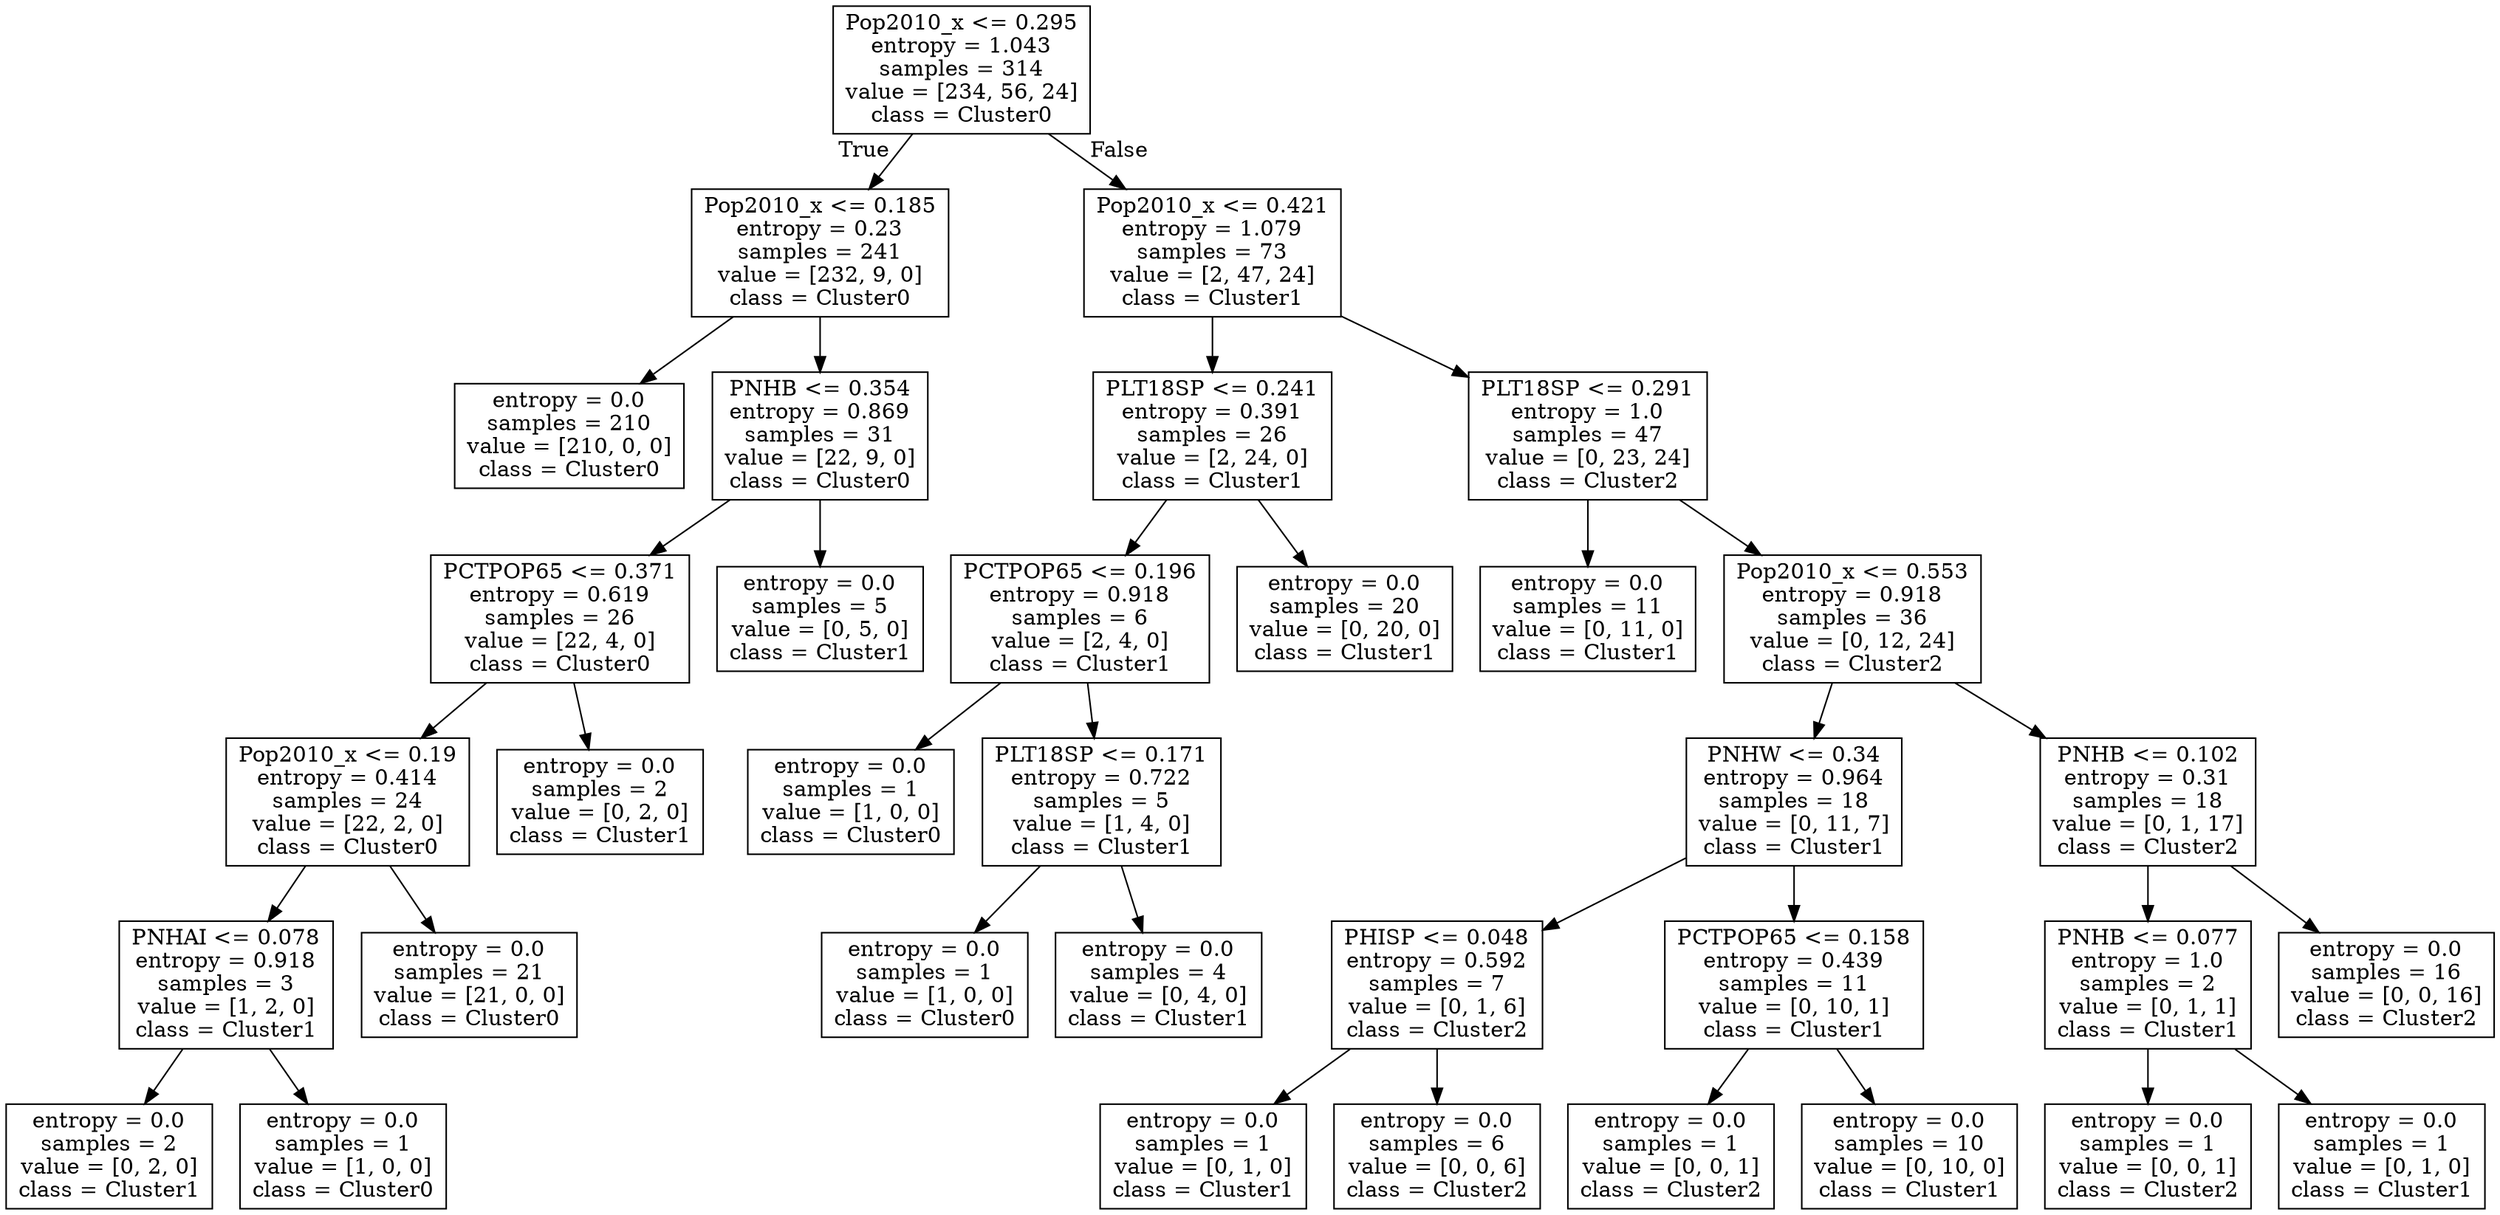 digraph Tree {
node [shape=box] ;
0 [label="Pop2010_x <= 0.295\nentropy = 1.043\nsamples = 314\nvalue = [234, 56, 24]\nclass = Cluster0"] ;
1 [label="Pop2010_x <= 0.185\nentropy = 0.23\nsamples = 241\nvalue = [232, 9, 0]\nclass = Cluster0"] ;
0 -> 1 [labeldistance=2.5, labelangle=45, headlabel="True"] ;
2 [label="entropy = 0.0\nsamples = 210\nvalue = [210, 0, 0]\nclass = Cluster0"] ;
1 -> 2 ;
3 [label="PNHB <= 0.354\nentropy = 0.869\nsamples = 31\nvalue = [22, 9, 0]\nclass = Cluster0"] ;
1 -> 3 ;
4 [label="PCTPOP65 <= 0.371\nentropy = 0.619\nsamples = 26\nvalue = [22, 4, 0]\nclass = Cluster0"] ;
3 -> 4 ;
5 [label="Pop2010_x <= 0.19\nentropy = 0.414\nsamples = 24\nvalue = [22, 2, 0]\nclass = Cluster0"] ;
4 -> 5 ;
6 [label="PNHAI <= 0.078\nentropy = 0.918\nsamples = 3\nvalue = [1, 2, 0]\nclass = Cluster1"] ;
5 -> 6 ;
7 [label="entropy = 0.0\nsamples = 2\nvalue = [0, 2, 0]\nclass = Cluster1"] ;
6 -> 7 ;
8 [label="entropy = 0.0\nsamples = 1\nvalue = [1, 0, 0]\nclass = Cluster0"] ;
6 -> 8 ;
9 [label="entropy = 0.0\nsamples = 21\nvalue = [21, 0, 0]\nclass = Cluster0"] ;
5 -> 9 ;
10 [label="entropy = 0.0\nsamples = 2\nvalue = [0, 2, 0]\nclass = Cluster1"] ;
4 -> 10 ;
11 [label="entropy = 0.0\nsamples = 5\nvalue = [0, 5, 0]\nclass = Cluster1"] ;
3 -> 11 ;
12 [label="Pop2010_x <= 0.421\nentropy = 1.079\nsamples = 73\nvalue = [2, 47, 24]\nclass = Cluster1"] ;
0 -> 12 [labeldistance=2.5, labelangle=-45, headlabel="False"] ;
13 [label="PLT18SP <= 0.241\nentropy = 0.391\nsamples = 26\nvalue = [2, 24, 0]\nclass = Cluster1"] ;
12 -> 13 ;
14 [label="PCTPOP65 <= 0.196\nentropy = 0.918\nsamples = 6\nvalue = [2, 4, 0]\nclass = Cluster1"] ;
13 -> 14 ;
15 [label="entropy = 0.0\nsamples = 1\nvalue = [1, 0, 0]\nclass = Cluster0"] ;
14 -> 15 ;
16 [label="PLT18SP <= 0.171\nentropy = 0.722\nsamples = 5\nvalue = [1, 4, 0]\nclass = Cluster1"] ;
14 -> 16 ;
17 [label="entropy = 0.0\nsamples = 1\nvalue = [1, 0, 0]\nclass = Cluster0"] ;
16 -> 17 ;
18 [label="entropy = 0.0\nsamples = 4\nvalue = [0, 4, 0]\nclass = Cluster1"] ;
16 -> 18 ;
19 [label="entropy = 0.0\nsamples = 20\nvalue = [0, 20, 0]\nclass = Cluster1"] ;
13 -> 19 ;
20 [label="PLT18SP <= 0.291\nentropy = 1.0\nsamples = 47\nvalue = [0, 23, 24]\nclass = Cluster2"] ;
12 -> 20 ;
21 [label="entropy = 0.0\nsamples = 11\nvalue = [0, 11, 0]\nclass = Cluster1"] ;
20 -> 21 ;
22 [label="Pop2010_x <= 0.553\nentropy = 0.918\nsamples = 36\nvalue = [0, 12, 24]\nclass = Cluster2"] ;
20 -> 22 ;
23 [label="PNHW <= 0.34\nentropy = 0.964\nsamples = 18\nvalue = [0, 11, 7]\nclass = Cluster1"] ;
22 -> 23 ;
24 [label="PHISP <= 0.048\nentropy = 0.592\nsamples = 7\nvalue = [0, 1, 6]\nclass = Cluster2"] ;
23 -> 24 ;
25 [label="entropy = 0.0\nsamples = 1\nvalue = [0, 1, 0]\nclass = Cluster1"] ;
24 -> 25 ;
26 [label="entropy = 0.0\nsamples = 6\nvalue = [0, 0, 6]\nclass = Cluster2"] ;
24 -> 26 ;
27 [label="PCTPOP65 <= 0.158\nentropy = 0.439\nsamples = 11\nvalue = [0, 10, 1]\nclass = Cluster1"] ;
23 -> 27 ;
28 [label="entropy = 0.0\nsamples = 1\nvalue = [0, 0, 1]\nclass = Cluster2"] ;
27 -> 28 ;
29 [label="entropy = 0.0\nsamples = 10\nvalue = [0, 10, 0]\nclass = Cluster1"] ;
27 -> 29 ;
30 [label="PNHB <= 0.102\nentropy = 0.31\nsamples = 18\nvalue = [0, 1, 17]\nclass = Cluster2"] ;
22 -> 30 ;
31 [label="PNHB <= 0.077\nentropy = 1.0\nsamples = 2\nvalue = [0, 1, 1]\nclass = Cluster1"] ;
30 -> 31 ;
32 [label="entropy = 0.0\nsamples = 1\nvalue = [0, 0, 1]\nclass = Cluster2"] ;
31 -> 32 ;
33 [label="entropy = 0.0\nsamples = 1\nvalue = [0, 1, 0]\nclass = Cluster1"] ;
31 -> 33 ;
34 [label="entropy = 0.0\nsamples = 16\nvalue = [0, 0, 16]\nclass = Cluster2"] ;
30 -> 34 ;
}
